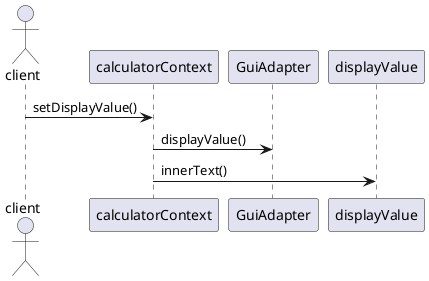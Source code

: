 @startuml

actor client
participant calculatorContext
participant GuiAdapter
participant displayValue

client -> calculatorContext : setDisplayValue()
calculatorContext -> GuiAdapter : displayValue()
calculatorContext -> displayValue : innerText()



@enduml